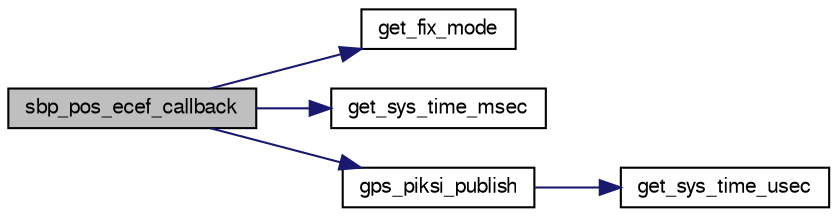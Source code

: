 digraph "sbp_pos_ecef_callback"
{
  edge [fontname="FreeSans",fontsize="10",labelfontname="FreeSans",labelfontsize="10"];
  node [fontname="FreeSans",fontsize="10",shape=record];
  rankdir="LR";
  Node1 [label="sbp_pos_ecef_callback",height=0.2,width=0.4,color="black", fillcolor="grey75", style="filled", fontcolor="black"];
  Node1 -> Node2 [color="midnightblue",fontsize="10",style="solid",fontname="FreeSans"];
  Node2 [label="get_fix_mode",height=0.2,width=0.4,color="black", fillcolor="white", style="filled",URL="$gps__piksi_8c.html#ade701b633876b51633dad336d4031b95"];
  Node1 -> Node3 [color="midnightblue",fontsize="10",style="solid",fontname="FreeSans"];
  Node3 [label="get_sys_time_msec",height=0.2,width=0.4,color="black", fillcolor="white", style="filled",URL="$chibios_2mcu__periph_2sys__time__arch_8c.html#ad3cb294b0d1d74dfb511534b36a17960",tooltip="Get the time in milliseconds since startup. "];
  Node1 -> Node4 [color="midnightblue",fontsize="10",style="solid",fontname="FreeSans"];
  Node4 [label="gps_piksi_publish",height=0.2,width=0.4,color="black", fillcolor="white", style="filled",URL="$gps__piksi_8c.html#ab873aa70bd8af4c37c8dbc07d13ea1de"];
  Node4 -> Node5 [color="midnightblue",fontsize="10",style="solid",fontname="FreeSans"];
  Node5 [label="get_sys_time_usec",height=0.2,width=0.4,color="black", fillcolor="white", style="filled",URL="$chibios_2mcu__periph_2sys__time__arch_8c.html#a7ddfef1f78a56c6b4c4c536b5d670bfb",tooltip="Get the time in microseconds since startup. "];
}
